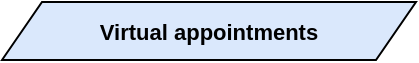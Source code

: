 <mxfile version="24.2.5" type="github">
  <diagram name="Page-1" id="rhAf-YSyXbw5sxa-kmTd">
    <mxGraphModel dx="2059" dy="716" grid="0" gridSize="10" guides="1" tooltips="1" connect="1" arrows="1" fold="1" page="0" pageScale="1" pageWidth="827" pageHeight="1169" math="0" shadow="0">
      <root>
        <mxCell id="0" />
        <mxCell id="1" parent="0" />
        <mxCell id="7QPe9Qh15clQ43AltK5P-1" value="&lt;b&gt;Virtual appointments&lt;/b&gt;" style="shape=parallelogram;perimeter=parallelogramPerimeter;whiteSpace=wrap;html=1;fixedSize=1;fillColor=#dae8fc;strokeColor=#000000;fontFamily=Helvetica;fontSize=11;fontColor=default;labelBackgroundColor=none;" vertex="1" parent="1">
          <mxGeometry x="-517" y="326" width="207" height="29" as="geometry" />
        </mxCell>
      </root>
    </mxGraphModel>
  </diagram>
</mxfile>
